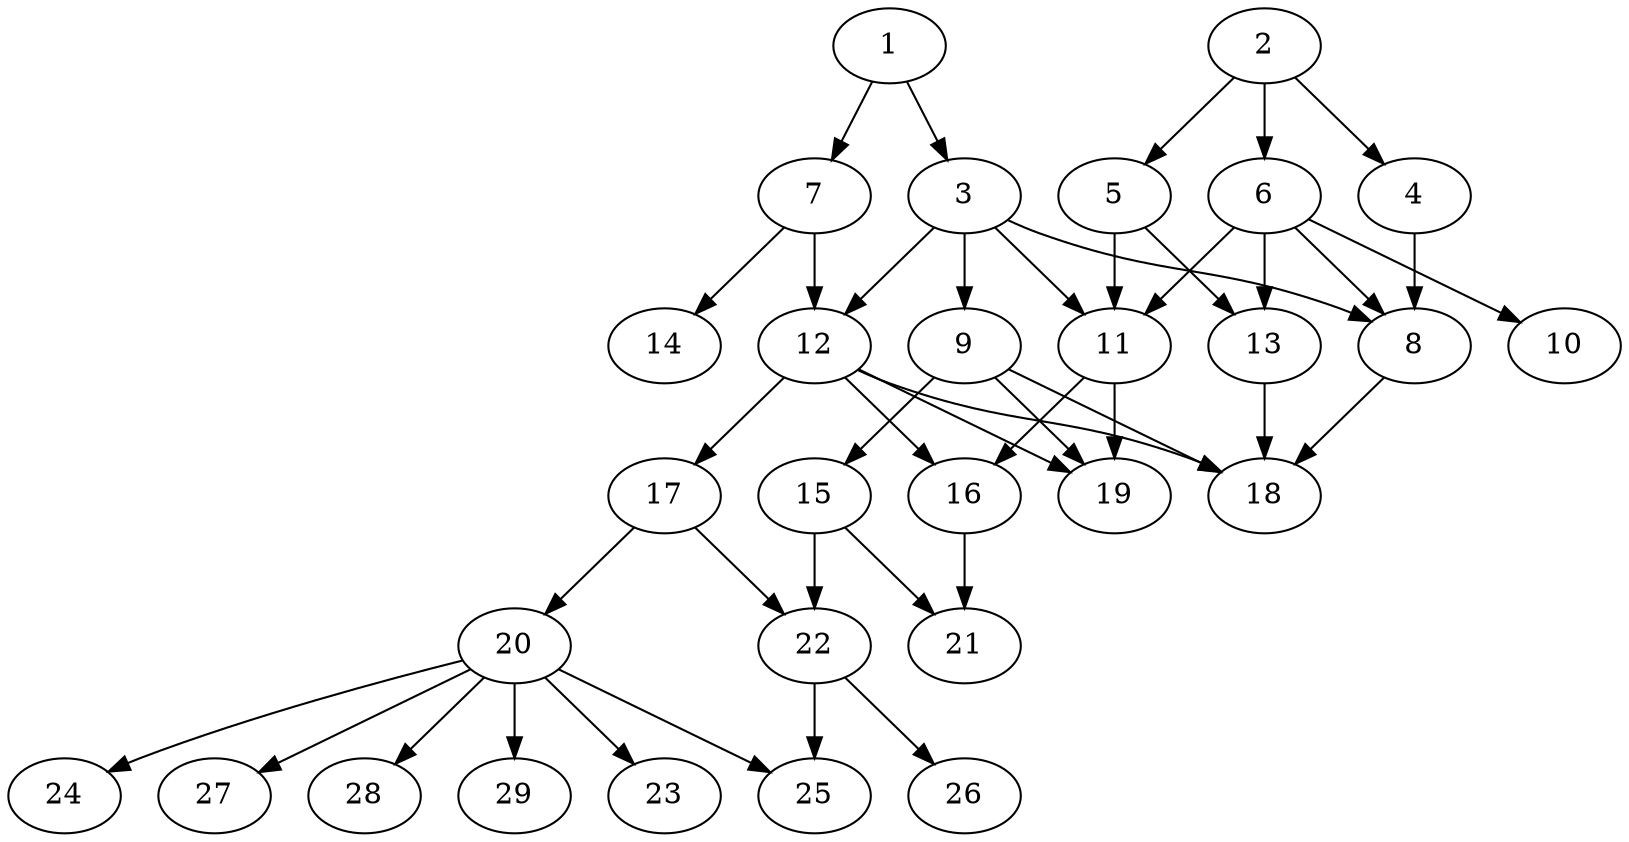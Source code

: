 // DAG (tier=2-normal, mode=data, n=29, ccr=0.415, fat=0.526, density=0.485, regular=0.418, jump=0.186, mindata=2097152, maxdata=16777216)
// DAG automatically generated by daggen at Sun Aug 24 16:33:34 2025
// /home/ermia/Project/Environments/daggen/bin/daggen --dot --ccr 0.415 --fat 0.526 --regular 0.418 --density 0.485 --jump 0.186 --mindata 2097152 --maxdata 16777216 -n 29 
digraph G {
  1 [size="766462706924354432", alpha="0.07", expect_size="383231353462177216"]
  1 -> 3 [size ="334001654988800"]
  1 -> 7 [size ="334001654988800"]
  2 [size="704351075594146688", alpha="0.15", expect_size="352175537797073344"]
  2 -> 4 [size ="256252923871232"]
  2 -> 5 [size ="256252923871232"]
  2 -> 6 [size ="256252923871232"]
  3 [size="1207813523111936000000", alpha="0.17", expect_size="603906761555968000000"]
  3 -> 8 [size ="907311841280000"]
  3 -> 9 [size ="907311841280000"]
  3 -> 11 [size ="907311841280000"]
  3 -> 12 [size ="907311841280000"]
  4 [size="55064198441452936", alpha="0.15", expect_size="27532099220726468"]
  4 -> 8 [size ="1392487587381248"]
  5 [size="3246330605152434176", alpha="0.08", expect_size="1623165302576217088"]
  5 -> 11 [size ="2080106424041472"]
  5 -> 13 [size ="2080106424041472"]
  6 [size="33425448398373528", alpha="0.10", expect_size="16712724199186764"]
  6 -> 8 [size ="796460882853888"]
  6 -> 10 [size ="796460882853888"]
  6 -> 11 [size ="796460882853888"]
  6 -> 13 [size ="796460882853888"]
  7 [size="105154255722987952", alpha="0.19", expect_size="52577127861493976"]
  7 -> 12 [size ="44956437708800"]
  7 -> 14 [size ="44956437708800"]
  8 [size="15351465353284446", alpha="0.16", expect_size="7675732676642223"]
  8 -> 18 [size ="703543862362112"]
  9 [size="45310478981299896", alpha="0.05", expect_size="22655239490649948"]
  9 -> 15 [size ="40049102028800"]
  9 -> 18 [size ="40049102028800"]
  9 -> 19 [size ="40049102028800"]
  10 [size="19872811971602352", alpha="0.17", expect_size="9936405985801176"]
  11 [size="1518526371171958016", alpha="0.10", expect_size="759263185585979008"]
  11 -> 16 [size ="1328184150720512"]
  11 -> 19 [size ="1328184150720512"]
  12 [size="43940142296883872", alpha="0.16", expect_size="21970071148441936"]
  12 -> 16 [size ="1708435993264128"]
  12 -> 17 [size ="1708435993264128"]
  12 -> 18 [size ="1708435993264128"]
  12 -> 19 [size ="1708435993264128"]
  13 [size="2054098754720513792", alpha="0.06", expect_size="1027049377360256896"]
  13 -> 18 [size ="1391407008841728"]
  14 [size="13899339009735262208", alpha="0.01", expect_size="6949669504867631104"]
  15 [size="2693212342714443497472", alpha="0.06", expect_size="1346606171357221748736"]
  15 -> 21 [size ="1548592141565952"]
  15 -> 22 [size ="1548592141565952"]
  16 [size="52686464516613996544", alpha="0.02", expect_size="26343232258306998272"]
  16 -> 21 [size ="112431850323968"]
  17 [size="226863139125811216384", alpha="0.11", expect_size="113431569562905608192"]
  17 -> 20 [size ="297576943321088"]
  17 -> 22 [size ="297576943321088"]
  18 [size="6629617715418826", alpha="0.19", expect_size="3314808857709413"]
  19 [size="817647062942954752", alpha="0.10", expect_size="408823531471477376"]
  20 [size="1398941164910356736", alpha="0.04", expect_size="699470582455178368"]
  20 -> 23 [size ="637125053644800"]
  20 -> 24 [size ="637125053644800"]
  20 -> 25 [size ="637125053644800"]
  20 -> 27 [size ="637125053644800"]
  20 -> 28 [size ="637125053644800"]
  20 -> 29 [size ="637125053644800"]
  21 [size="189949319792062144", alpha="0.03", expect_size="94974659896031072"]
  22 [size="16402388274702944", alpha="0.05", expect_size="8201194137351472"]
  22 -> 25 [size ="639759613427712"]
  22 -> 26 [size ="639759613427712"]
  23 [size="140178135353219072", alpha="0.06", expect_size="70089067676609536"]
  24 [size="4852947046232113", alpha="0.08", expect_size="2426473523116056"]
  25 [size="4906295724176299008", alpha="0.03", expect_size="2453147862088149504"]
  26 [size="74982323993201082368", alpha="0.16", expect_size="37491161996600541184"]
  27 [size="1394617278911626240", alpha="0.20", expect_size="697308639455813120"]
  28 [size="564632488129154048", alpha="0.08", expect_size="282316244064577024"]
  29 [size="203203580590863968", alpha="0.11", expect_size="101601790295431984"]
}
